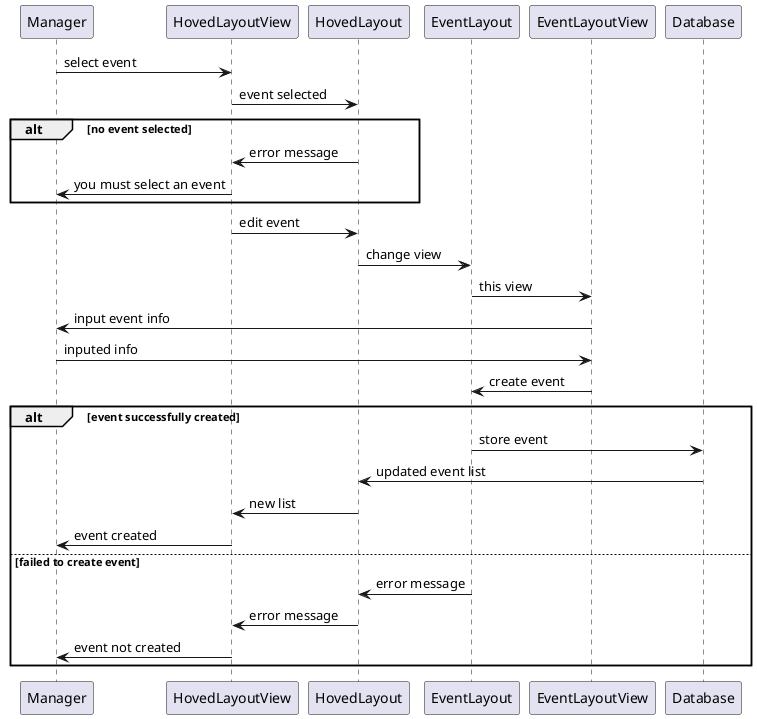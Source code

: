 @startuml
Manager -> HovedLayoutView: select event
HovedLayoutView -> HovedLayout: event selected

alt no event selected
HovedLayout -> HovedLayoutView: error message
HovedLayoutView -> Manager: you must select an event
end
HovedLayoutView -> HovedLayout: edit event
HovedLayout -> EventLayout: change view
EventLayout -> EventLayoutView: this view
EventLayoutView -> Manager: input event info
Manager -> EventLayoutView: inputed info
EventLayoutView -> EventLayout: create event
alt event successfully created
EventLayout -> Database: store event
Database -> HovedLayout: updated event list
HovedLayout -> HovedLayoutView: new list
HovedLayoutView -> Manager: event created
else failed to create event
EventLayout -> HovedLayout: error message
HovedLayout -> HovedLayoutView: error message
HovedLayoutView -> Manager: event not created
end
@enduml